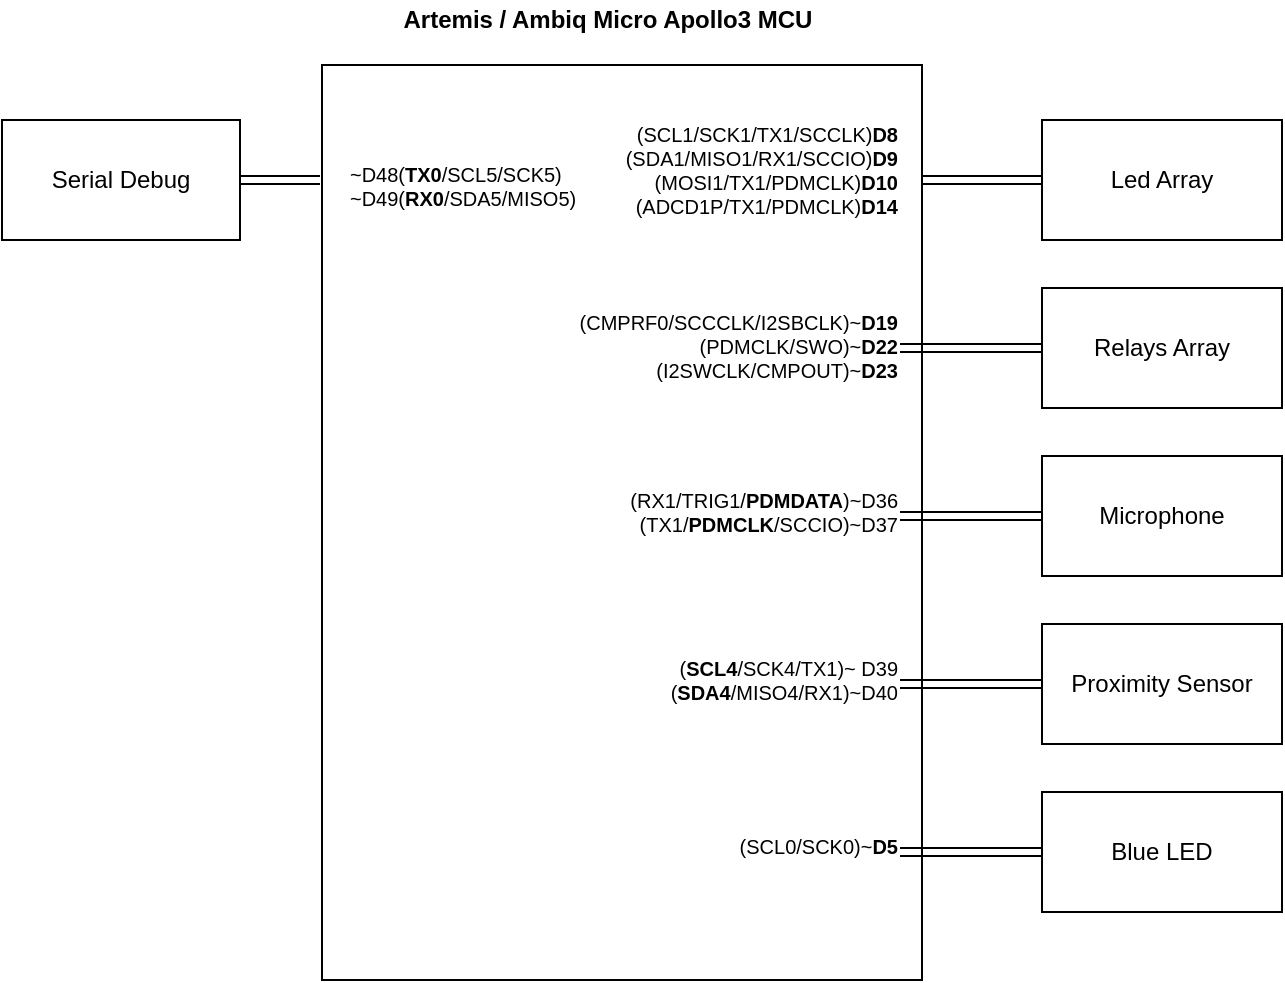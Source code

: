 <mxfile version="12.6.2" type="device"><diagram id="lsS81jd1GnDk_X6C_coU" name="Page-1"><mxGraphModel dx="762" dy="1885" grid="1" gridSize="10" guides="1" tooltips="1" connect="1" arrows="1" fold="1" page="1" pageScale="1" pageWidth="827" pageHeight="1169" math="0" shadow="0"><root><mxCell id="0"/><mxCell id="1" parent="0"/><mxCell id="9F7Z-jUHMAMizIhElR-k-2" value="" style="rounded=0;whiteSpace=wrap;html=1;" vertex="1" parent="1"><mxGeometry x="250" y="-57.5" width="300" height="457.5" as="geometry"/></mxCell><mxCell id="9F7Z-jUHMAMizIhElR-k-3" value="Relays Array" style="rounded=0;whiteSpace=wrap;html=1;" vertex="1" parent="1"><mxGeometry x="610" y="54" width="120" height="60" as="geometry"/></mxCell><mxCell id="9F7Z-jUHMAMizIhElR-k-5" value="" style="shape=link;html=1;entryX=0;entryY=0.5;entryDx=0;entryDy=0;exitX=1;exitY=0.5;exitDx=0;exitDy=0;" edge="1" parent="1" source="9F7Z-jUHMAMizIhElR-k-28" target="9F7Z-jUHMAMizIhElR-k-3"><mxGeometry width="50" height="50" relative="1" as="geometry"><mxPoint x="550" y="90" as="sourcePoint"/><mxPoint x="480" y="39" as="targetPoint"/></mxGeometry></mxCell><mxCell id="9F7Z-jUHMAMizIhElR-k-6" value="Microphone" style="rounded=0;whiteSpace=wrap;html=1;" vertex="1" parent="1"><mxGeometry x="610" y="138" width="120" height="60" as="geometry"/></mxCell><mxCell id="9F7Z-jUHMAMizIhElR-k-7" value="" style="shape=link;html=1;entryX=0;entryY=0.5;entryDx=0;entryDy=0;exitX=1;exitY=0.5;exitDx=0;exitDy=0;" edge="1" parent="1" target="9F7Z-jUHMAMizIhElR-k-6" source="9F7Z-jUHMAMizIhElR-k-31"><mxGeometry width="50" height="50" relative="1" as="geometry"><mxPoint x="550" y="180" as="sourcePoint"/><mxPoint x="480" y="130" as="targetPoint"/></mxGeometry></mxCell><mxCell id="9F7Z-jUHMAMizIhElR-k-13" value="Led Array" style="rounded=0;whiteSpace=wrap;html=1;" vertex="1" parent="1"><mxGeometry x="610" y="-30" width="120" height="60" as="geometry"/></mxCell><mxCell id="9F7Z-jUHMAMizIhElR-k-14" value="" style="shape=link;html=1;entryX=0;entryY=0.5;entryDx=0;entryDy=0;" edge="1" parent="1" target="9F7Z-jUHMAMizIhElR-k-13"><mxGeometry width="50" height="50" relative="1" as="geometry"><mxPoint x="550" as="sourcePoint"/><mxPoint x="480" y="-50" as="targetPoint"/></mxGeometry></mxCell><mxCell id="9F7Z-jUHMAMizIhElR-k-15" value="Serial Debug" style="rounded=0;whiteSpace=wrap;html=1;" vertex="1" parent="1"><mxGeometry x="90" y="-30" width="119" height="60" as="geometry"/></mxCell><mxCell id="9F7Z-jUHMAMizIhElR-k-16" value="" style="shape=link;html=1;exitX=1;exitY=0.5;exitDx=0;exitDy=0;" edge="1" parent="1" source="9F7Z-jUHMAMizIhElR-k-15"><mxGeometry width="50" height="50" relative="1" as="geometry"><mxPoint x="120" y="340" as="sourcePoint"/><mxPoint x="249" as="targetPoint"/></mxGeometry></mxCell><mxCell id="9F7Z-jUHMAMizIhElR-k-25" value="&lt;b&gt;Artemis / Ambiq Micro Apollo3 MCU&lt;/b&gt;" style="text;html=1;strokeColor=none;fillColor=none;align=center;verticalAlign=middle;whiteSpace=wrap;rounded=0;" vertex="1" parent="1"><mxGeometry x="273" y="-90" width="240" height="20" as="geometry"/></mxCell><mxCell id="9F7Z-jUHMAMizIhElR-k-26" value="(SCL1/SCK1/TX1/SCCLK)&lt;b&gt;D8&lt;/b&gt;&lt;br&gt;(SDA1/MISO1/RX1/SCCIO)&lt;b&gt;D9&lt;/b&gt;&lt;br&gt;(MOSI1/TX1/PDMCLK)&lt;b&gt;D10&lt;/b&gt;&lt;br&gt;(ADCD1P/TX1/PDMCLK)&lt;b&gt;D14&lt;/b&gt;" style="text;html=1;align=right;fontSize=10;" vertex="1" parent="1"><mxGeometry x="338" y="-35" width="201" height="70" as="geometry"/></mxCell><mxCell id="9F7Z-jUHMAMizIhElR-k-28" value="(CMPRF0/SCCCLK/I2SBCLK)~&lt;b&gt;D19&lt;/b&gt;&lt;br&gt;(PDMCLK/SWO)~&lt;b&gt;D22&lt;/b&gt;&lt;br&gt;(I2SWCLK/CMPOUT)~&lt;b&gt;D23&lt;/b&gt;" style="text;html=1;fontSize=10;align=right;" vertex="1" parent="1"><mxGeometry x="359" y="59" width="180" height="50" as="geometry"/></mxCell><mxCell id="9F7Z-jUHMAMizIhElR-k-29" value="~D48(&lt;b&gt;TX0&lt;/b&gt;/SCL5/SCK5)&lt;br&gt;~D49(&lt;b&gt;RX0&lt;/b&gt;/SDA5/MISO5)" style="text;html=1;fontSize=10;" vertex="1" parent="1"><mxGeometry x="262" y="-15" width="251" height="30" as="geometry"/></mxCell><mxCell id="9F7Z-jUHMAMizIhElR-k-30" value="(&lt;b&gt;SCL4&lt;/b&gt;/SCK4/TX1)~ D39&lt;br&gt;(&lt;b&gt;SDA4&lt;/b&gt;/MISO4/RX1)~D40" style="text;html=1;fontSize=10;align=right;" vertex="1" parent="1"><mxGeometry x="389" y="232" width="150" height="40" as="geometry"/></mxCell><mxCell id="9F7Z-jUHMAMizIhElR-k-31" value="(RX1/TRIG1/&lt;b&gt;PDMDATA&lt;/b&gt;)~D36&lt;br&gt;(TX1/&lt;b&gt;PDMCLK&lt;/b&gt;/SCCIO)~D37" style="text;html=1;fontSize=10;align=right;" vertex="1" parent="1"><mxGeometry x="409" y="148" width="130" height="40" as="geometry"/></mxCell><mxCell id="9F7Z-jUHMAMizIhElR-k-33" value="Proximity Sensor" style="rounded=0;whiteSpace=wrap;html=1;" vertex="1" parent="1"><mxGeometry x="610" y="222" width="120" height="60" as="geometry"/></mxCell><mxCell id="9F7Z-jUHMAMizIhElR-k-34" value="" style="shape=link;html=1;entryX=0;entryY=0.5;entryDx=0;entryDy=0;exitX=1;exitY=0.5;exitDx=0;exitDy=0;" edge="1" parent="1" target="9F7Z-jUHMAMizIhElR-k-33" source="9F7Z-jUHMAMizIhElR-k-30"><mxGeometry width="50" height="50" relative="1" as="geometry"><mxPoint x="550" y="270" as="sourcePoint"/><mxPoint x="480" y="220" as="targetPoint"/></mxGeometry></mxCell><mxCell id="9F7Z-jUHMAMizIhElR-k-35" value="(SCL0/SCK0)~&lt;b&gt;D5&lt;/b&gt;" style="text;html=1;fontSize=10;align=right;" vertex="1" parent="1"><mxGeometry x="439" y="321" width="100" height="30" as="geometry"/></mxCell><mxCell id="9F7Z-jUHMAMizIhElR-k-37" value="Blue LED" style="rounded=0;whiteSpace=wrap;html=1;" vertex="1" parent="1"><mxGeometry x="610" y="306" width="120" height="60" as="geometry"/></mxCell><mxCell id="9F7Z-jUHMAMizIhElR-k-38" value="" style="shape=link;html=1;entryX=0;entryY=0.5;entryDx=0;entryDy=0;" edge="1" parent="1" target="9F7Z-jUHMAMizIhElR-k-37" source="9F7Z-jUHMAMizIhElR-k-35"><mxGeometry width="50" height="50" relative="1" as="geometry"><mxPoint x="550" y="335" as="sourcePoint"/><mxPoint x="483" y="280" as="targetPoint"/></mxGeometry></mxCell></root></mxGraphModel></diagram></mxfile>